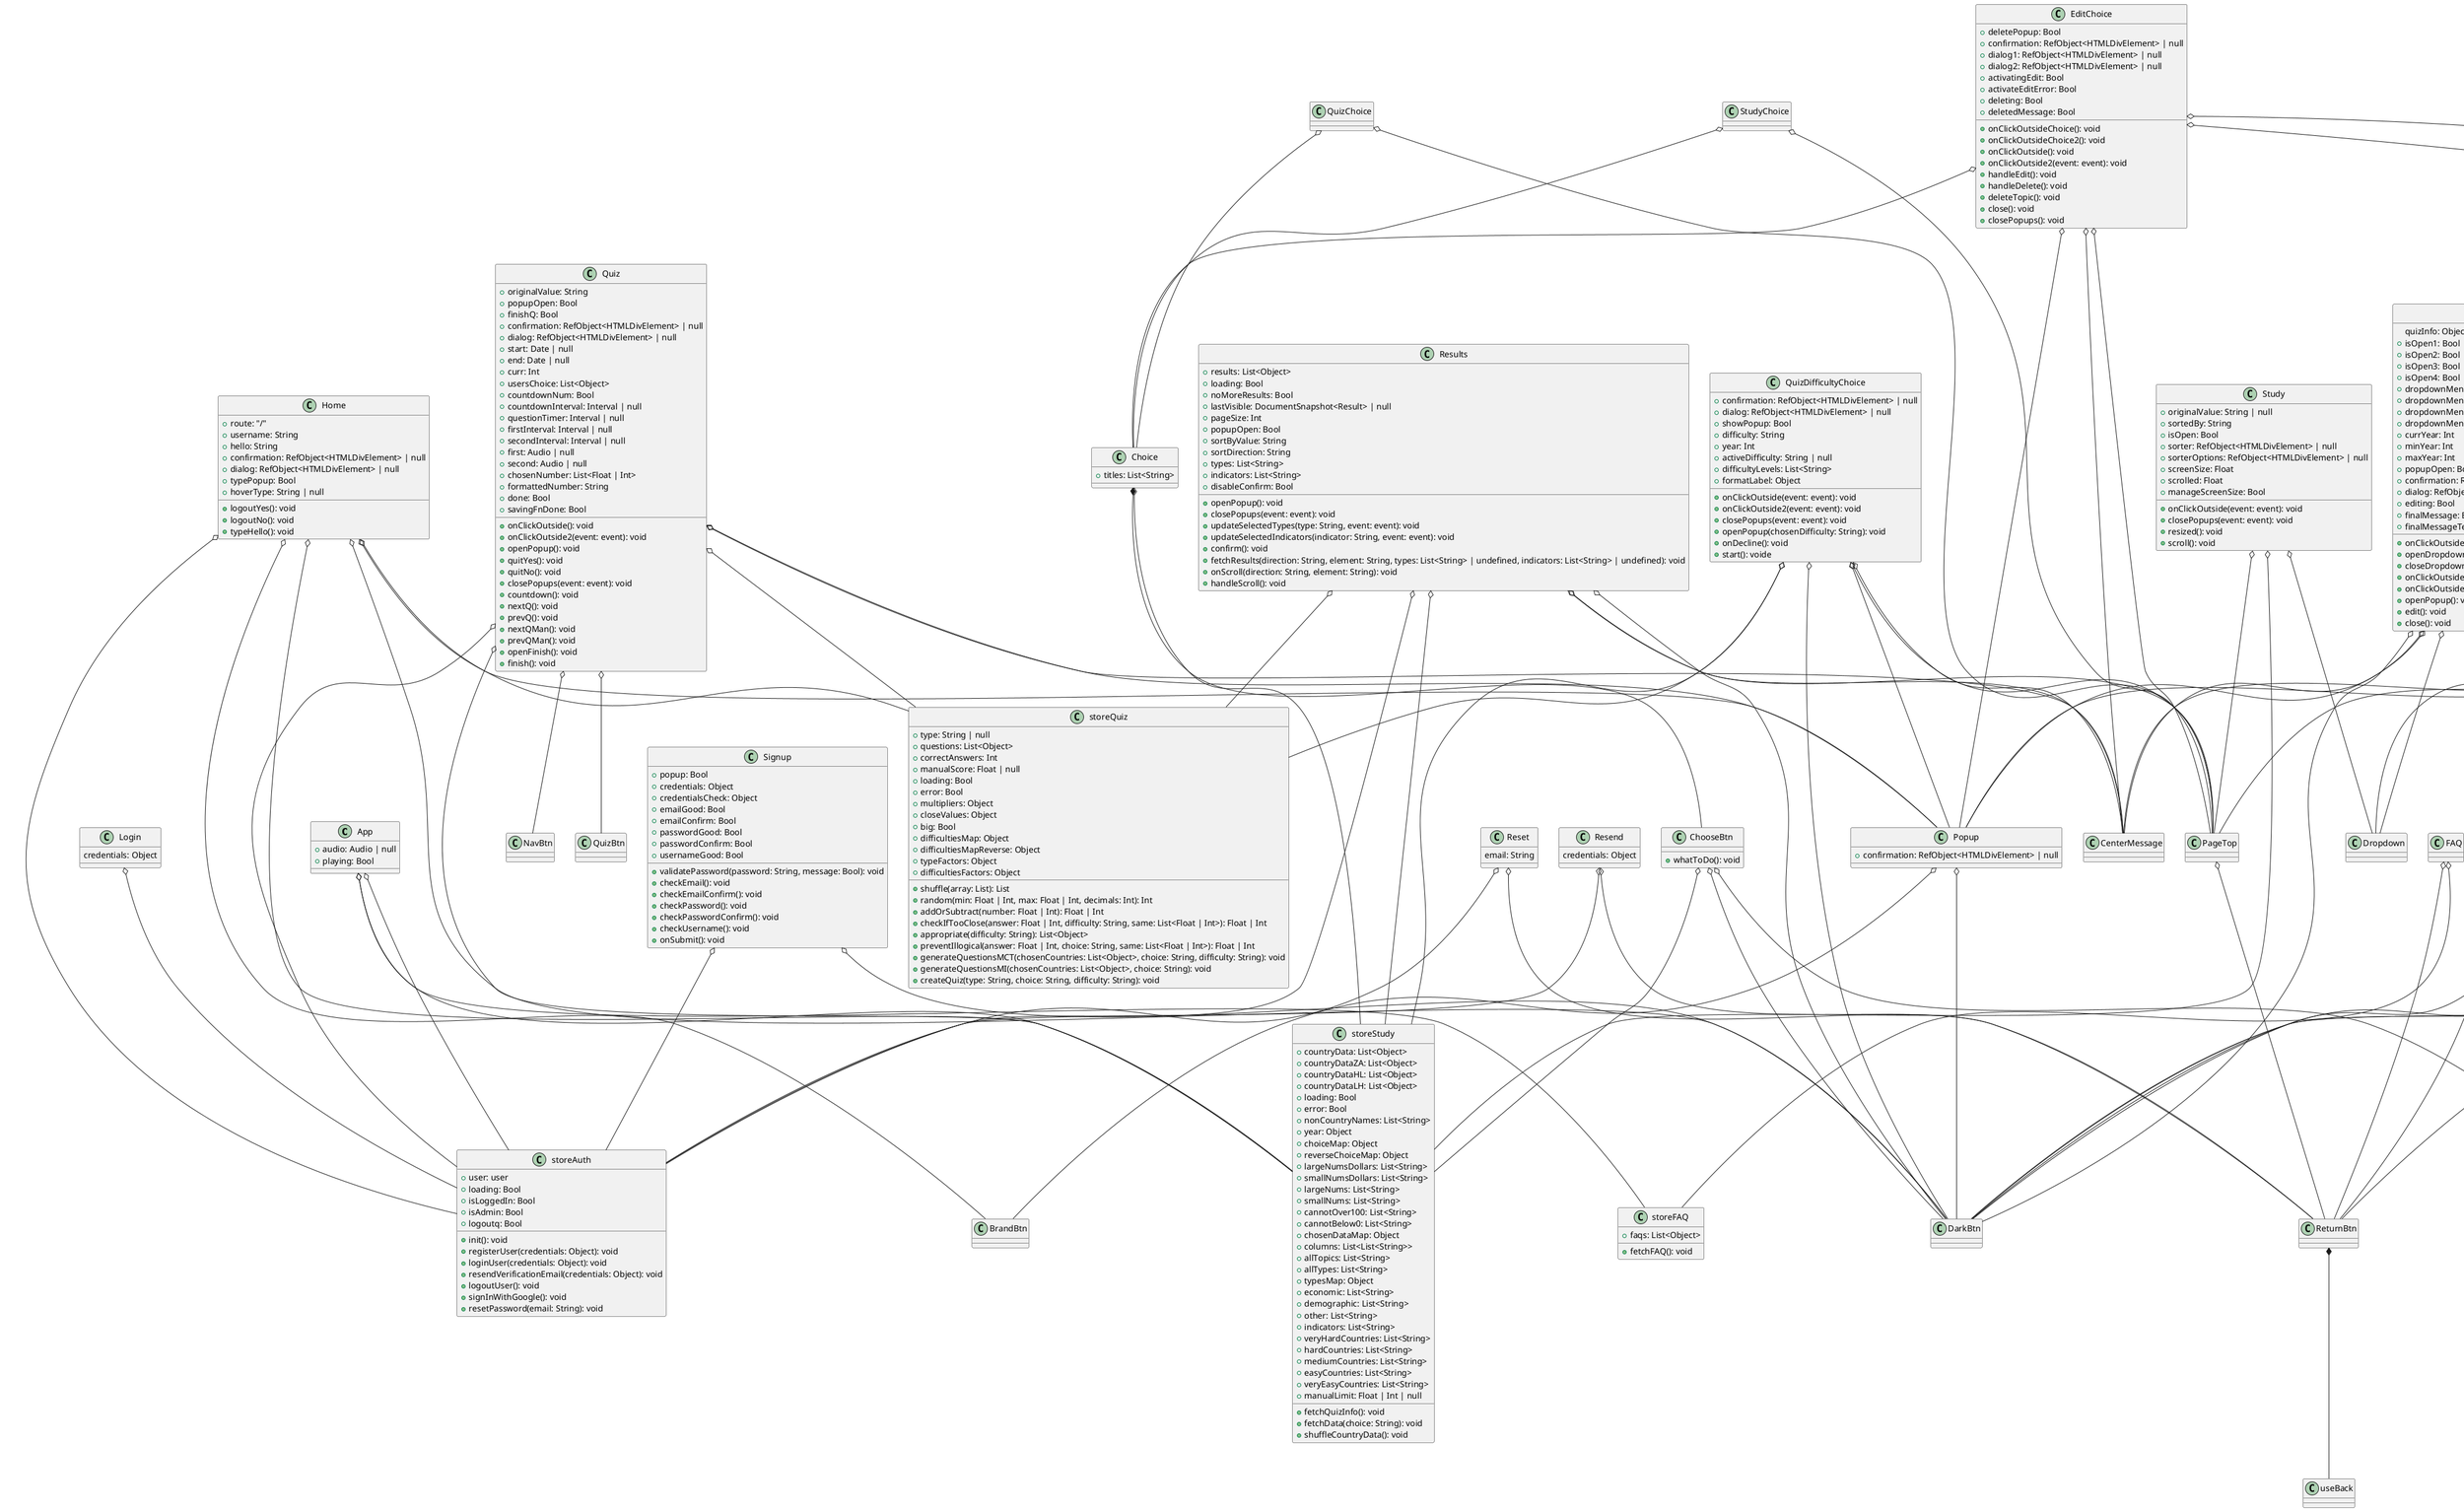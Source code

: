 @startuml
' left to right direction

' views
class App {
    +audio: Audio | null
    +playing: Bool
}

class Home {
    +route: "/"
    +logoutYes(): void
    +logoutNo(): void
    +username: String
    +hello: String
    +typeHello(): void
    +confirmation: RefObject<HTMLDivElement> | null
    +dialog: RefObject<HTMLDivElement> | null
    +typePopup: Bool
    +hoverType: String | null
}

class Results {
    +results: List<Object>
    +loading: Bool
    +noMoreResults: Bool
    +lastVisible: DocumentSnapshot<Result> | null
    +pageSize: Int
    +popupOpen: Bool
    +openPopup(): void
    +closePopups(event: event): void
    +sortByValue: String
    +sortDirection: String
    +types: List<String>
    +indicators: List<String>
    +updateSelectedTypes(type: String, event: event): void
    +updateSelectedIndicators(indicator: String, event: event): void
    +disableConfirm: Bool
    +confirm(): void
    +fetchResults(direction: String, element: String, types: List<String> | undefined, indicators: List<String> | undefined): void
    +onScroll(direction: String, element: String): void
    +handleScroll(): void
}

class Leaderboard {
    +activeBtn: String
    +setActive(label: String): void
    +leaderboardMonth: List<Object> | null
    +leaderboardYear: List<Object> | null
    +leaderboardAllTime: List<Object> | null
    +gold: String
    +silver: String
    +bronze: String
    +loading: Bool
    +loaded: Bool
    +getLeaderboard(timeframe: String): void
    +instructions: Bool
    +closePopups: void
}

class StudyChoice

class Study {
    +originalValue: String | null
    +sortedBy: String
    +isOpen: Bool
    +sorter: RefObject<HTMLDivElement> | null
    +sorterOptions: RefObject<HTMLDivElement> | null
    +onClickOutside(event: event): void
    +closePopups(event: event): void
    +screenSize: Float
    +scrolled: Float
    +resized(): void
    +scroll(): void
    +manageScreenSize: Bool
}

class FAQ

class Signup {
    +popup: Bool
    +validatePassword(password: String, message: Bool): void
    +credentials: Object
    +credentialsCheck: Object
    +emailGood: Bool
    +checkEmail(): void
    +emailConfirm: Bool
    +checkEmailConfirm(): void
    +passwordGood: Bool
    +checkPassword(): void
    +passwordConfirm: Bool
    +checkPasswordConfirm(): void
    +usernameGood: Bool
    +checkUsername(): void
    +onSubmit(): void
}

class Login {
    credentials: Object
}

class Resend {
    credentials: Object
}

class Reset {
    email: String
}

class QuizChoice

class QuizDifficultyChoice {
    +confirmation: RefObject<HTMLDivElement> | null
    +dialog: RefObject<HTMLDivElement> | null
    +onClickOutside(event: event): void
    +onClickOutside2(event: event): void
    +closePopups(event: event): void
    +showPopup: Bool
    +difficulty: String
    +year: Int
    +openPopup(chosenDifficulty: String): void
    +onDecline(): void
    +start(): voide
    +activeDifficulty: String | null
    +difficultyLevels: List<String>
    +formatLabel: Object
}

class Quiz {
    +originalValue: String
    +popupOpen: Bool
    +finishQ: Bool
    +confirmation: RefObject<HTMLDivElement> | null
    +dialog: RefObject<HTMLDivElement> | null
    +onClickOutside(): void
    +onClickOutside2(event: event): void
    +openPopup(): void
    +quitYes(): void
    +quitNo(): void
    +closePopups(event: event): void
    +start: Date | null
    +end: Date | null
    +curr: Int
    +usersChoice: List<Object>
    +countdownNum: Bool
    +countdownInterval: Interval | null
    +countdown(): void
    +questionTimer: Interval | null
    +firstInterval: Interval | null
    +secondInterval: Interval | null
    +first: Audio | null
    +second: Audio | null
    +nextQ(): void
    +prevQ(): void
    +chosenNumber: List<Float | Int>
    +formattedNumber: String
    +nextQMan(): void
    +prevQMan(): void
    +done: Bool
    +openFinish(): void
    +savingFnDone: Bool
    +finish(): void
}

class Add {
    +quizInfo: Object
    +isOpen1: Bool
    +isOpen2: Bool
    +isOpen3: Bool
    +isOpen4: Bool
    +dropdownMenu1: Bool
    +dropdownMenu2: Bool
    +dropdownMenu3: Bool
    +dropdownMenu4: Bool
    +onClickOutside(event: event): void
    +openDropdown(dropdown: Int): void
    +closeDropdownsAndPopups(event: event): void
    +currYear: Int
    +minYear: Int
    +maxYear: Int
    +popupOpen: Bool
    +confirmation: RefObject<HTMLDivElement> | null
    +dialog: RefObject<HTMLDivElement> | null
    +onClickOutsidePopup(): void
    +onClickOutsidePopup2(event: event): void
    +openPopup(): void
    +adding: Bool
    +create(): void
    +close(): void
    +finalMessage: Bool
    +finalMessageText: String
}

class EditChoice {
    +deletePopup: Bool
    +confirmation: RefObject<HTMLDivElement> | null
    +dialog1: RefObject<HTMLDivElement> | null
    +dialog2: RefObject<HTMLDivElement> | null
    +onClickOutsideChoice(): void
    +onClickOutsideChoice2(): void
    +onClickOutside(): void
    +onClickOutside2(event: event): void
    +activatingEdit: Bool
    +activateEditError: Bool
    +handleEdit(): void
    +handleDelete(): void
    +deleting: Bool
    +deletedMessage: Bool
    +deleteTopic(): void
    +close(): void
    +closePopups(): void
}

class Edit {
    quizInfo: Object
    +isOpen1: Bool
    +isOpen2: Bool
    +isOpen3: Bool
    +isOpen4: Bool
    +dropdownMenu1: Bool
    +dropdownMenu2: Bool
    +dropdownMenu3: Bool
    +dropdownMenu4: Bool
    +onClickOutside(event: event): void
    +openDropdown(dropdown: Int): void
    +closeDropdownsAndPopups(event: event): void
    +currYear: Int
    +minYear: Int
    +maxYear: Int
    +popupOpen: Bool
    +confirmation: RefObject<HTMLDivElement> | null
    +dialog: RefObject<HTMLDivElement> | null
    +onClickOutsidePopup(): void
    +onClickOutsidePopup2(event: event): void
    +openPopup(): void
    +editing: Bool
    +edit(): void
    +close(): void
    +finalMessage: Bool
    +finalMessageText: String
}

' stores
class storeAuth {
    +user: user
    +loading: Bool
    +isLoggedIn: Bool
    +isAdmin: Bool
    +logoutq: Bool
    +init(): void
    +registerUser(credentials: Object): void
    +loginUser(credentials: Object): void
    +resendVerificationEmail(credentials: Object): void
    +logoutUser(): void
    +signInWithGoogle(): void
    +resetPassword(email: String): void
}

class storeEditQuiz {
    +editOrDelete: Bool
    +chosenTopic: String | null
    +topicID: String
    +instructions: Bool
    +currTopic: Object
}

class storeFAQ {
    +faqs: List<Object>
    +fetchFAQ(): void
}

class storeQuiz {
    +type: String | null
    +questions: List<Object>
    +correctAnswers: Int
    +manualScore: Float | null
    +loading: Bool
    +error: Bool
    +multipliers: Object
    +closeValues: Object
    +big: Bool
    +difficultiesMap: Object
    +difficultiesMapReverse: Object
    +typeFactors: Object
    +difficultiesFactors: Object
    +shuffle(array: List): List
    +random(min: Float | Int, max: Float | Int, decimals: Int): Int
    +addOrSubtract(number: Float | Int): Float | Int
    +checkIfTooClose(answer: Float | Int, difficulty: String, same: List<Float | Int>): Float | Int
    +appropriate(difficulty: String): List<Object>
    +preventIllogical(answer: Float | Int, choice: String, same: List<Float | Int>): Float | Int
    +generateQuestionsMCT(chosenCountries: List<Object>, choice: String, difficulty: String): void
    +generateQuestionsMI(chosenCountries: List<Object>, choice: String): void
    +createQuiz(type: String, choice: String, difficulty: String): void
}

class storeStudy {
    +countryData: List<Object>
    +countryDataZA: List<Object>
    +countryDataHL: List<Object>
    +countryDataLH: List<Object>
    +loading: Bool
    +error: Bool
    +nonCountryNames: List<String>
    +year: Object
    +choiceMap: Object
    +reverseChoiceMap: Object
    +largeNumsDollars: List<String>
    +smallNumsDollars: List<String>
    +largeNums: List<String>
    +smallNums: List<String>
    +cannotOver100: List<String>
    +cannotBelow0: List<String>
    +chosenDataMap: Object
    +columns: List<List<String>>
    +allTopics: List<String>
    +allTypes: List<String>
    +typesMap: Object
    +economic: List<String>
    +demographic: List<String>
    +other: List<String>
    +indicators: List<String>
    +veryHardCountries: List<String>
    +hardCountries: List<String>
    +mediumCountries: List<String>
    +easyCountries: List<String>
    +veryEasyCountries: List<String>
    +manualLimit: Float | Int | null
    +fetchQuizInfo(): void
    +fetchData(choice: String): void
    +shuffleCountryData(): void
}

' composable
class useBack

' components
class AdminInstructions

class BrandBtn

class CenterMessage

class Choice {
    +titles: List<String>
}

class ChooseBtn {
    +whatToDo(): void
}

class DarkBtn

class Dropdown

class InstructionsBtn

class LBBtn

class NavBtn

class PageTop

class Popup {
    +confirmation: RefObject<HTMLDivElement> | null
}

class QuizBtn

class ReturnBtn

' relations
App o-- storeAuth
App o-- storeStudy
App o-- storeFAQ

Add o-- ReturnBtn
Add o-- Dropdown
Add o-- DarkBtn
Add o-- Popup
Add o-- CenterMessage
Add o-- AdminInstructions
Add o-- InstructionsBtn
Add o-- storeEditQuiz

Edit o-- ReturnBtn
Edit o-- Dropdown
Edit o-- DarkBtn
Edit o-- Popup
Edit o-- CenterMessage
Edit o-- AdminInstructions
Edit o-- InstructionsBtn
Edit o-- storeEditQuiz

EditChoice o-- PageTop
EditChoice o-- Choice
EditChoice o-- DarkBtn
EditChoice o--Popup
EditChoice o-- CenterMessage
EditChoice o-- storeEditQuiz

FAQ o-- storeFAQ
FAQ o-- ReturnBtn

Home o-- BrandBtn
Home o-- DarkBtn
Home o-- Popup
Home o-- storeAuth
Home o-- storeQuiz
Home o-- storeStudy

Leaderboard o-- PageTop
Leaderboard o-- LBBtn
Leaderboard o-- InstructionsBtn
Leaderboard o-- DarkBtn

Login o-- storeAuth

Quiz o-- storeQuiz
Quiz o-- QuizBtn
Quiz o-- NavBtn
Quiz o-- Popup
Quiz o-- storeStudy
Quiz o-- CenterMessage
Quiz o-- storeAuth

QuizChoice o-- Choice
QuizChoice o-- PageTop

QuizDifficultyChoice o-- PageTop
QuizDifficultyChoice o-- storeStudy
QuizDifficultyChoice o-- DarkBtn
QuizDifficultyChoice o-- Popup
QuizDifficultyChoice o-- storeQuiz
QuizDifficultyChoice o-- CenterMessage

Resend o-- ReturnBtn
Resend o-- storeAuth

Reset o-- ReturnBtn
Reset o-- storeAuth

Results o-- storeAuth
Results o-- CenterMessage
Results o-- PageTop
Results o-- DarkBtn
Results o-- storeQuiz
Results o-- storeStudy

Signup o-- DarkBtn
Signup o-- storeAuth

Study o-- PageTop
Study o-- storeStudy
Study o-- Dropdown

StudyChoice o-- Choice
StudyChoice o-- PageTop

AdminInstructions o-- storeEditQuiz
AdminInstructions o-- DarkBtn

Choice *-- ChooseBtn
Choice o-- storeStudy

ChooseBtn o-- DarkBtn
ChooseBtn o-- storeStudy
ChooseBtn o-- storeEditQuiz

PageTop o-- ReturnBtn

Popup o-- DarkBtn
Popup o-- BrandBtn

ReturnBtn *-- useBack
@enduml